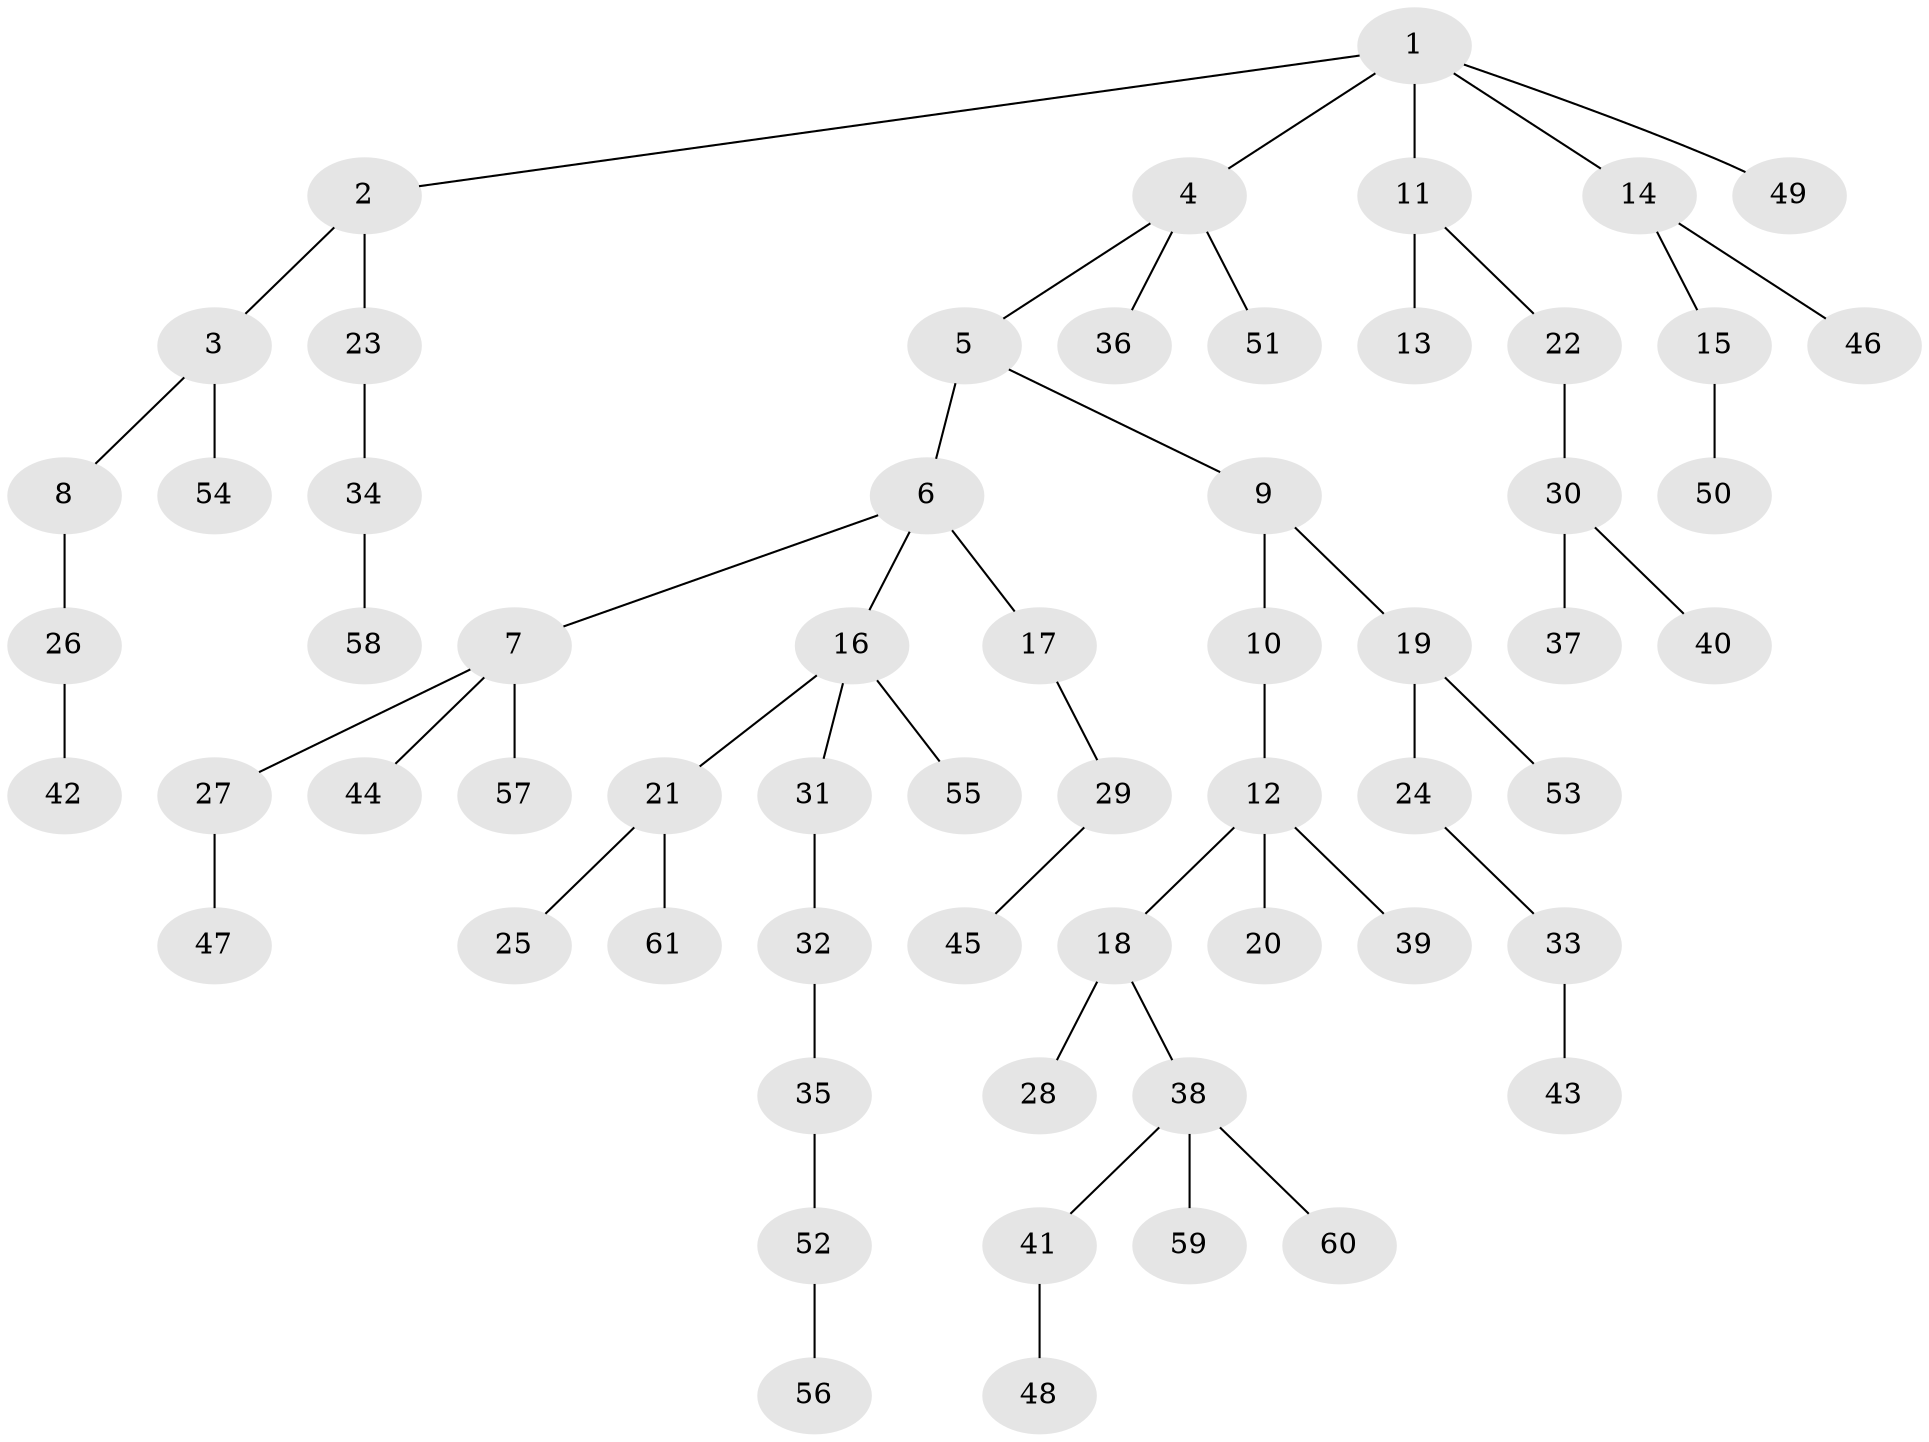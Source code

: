 // original degree distribution, {6: 0.01, 4: 0.08, 5: 0.05, 3: 0.15, 2: 0.19, 1: 0.52}
// Generated by graph-tools (version 1.1) at 2025/51/03/04/25 22:51:49]
// undirected, 61 vertices, 60 edges
graph export_dot {
  node [color=gray90,style=filled];
  1;
  2;
  3;
  4;
  5;
  6;
  7;
  8;
  9;
  10;
  11;
  12;
  13;
  14;
  15;
  16;
  17;
  18;
  19;
  20;
  21;
  22;
  23;
  24;
  25;
  26;
  27;
  28;
  29;
  30;
  31;
  32;
  33;
  34;
  35;
  36;
  37;
  38;
  39;
  40;
  41;
  42;
  43;
  44;
  45;
  46;
  47;
  48;
  49;
  50;
  51;
  52;
  53;
  54;
  55;
  56;
  57;
  58;
  59;
  60;
  61;
  1 -- 2 [weight=1.0];
  1 -- 4 [weight=1.0];
  1 -- 11 [weight=1.0];
  1 -- 14 [weight=1.0];
  1 -- 49 [weight=1.0];
  2 -- 3 [weight=1.0];
  2 -- 23 [weight=1.0];
  3 -- 8 [weight=1.0];
  3 -- 54 [weight=1.0];
  4 -- 5 [weight=1.0];
  4 -- 36 [weight=1.0];
  4 -- 51 [weight=1.0];
  5 -- 6 [weight=1.0];
  5 -- 9 [weight=1.0];
  6 -- 7 [weight=1.0];
  6 -- 16 [weight=1.0];
  6 -- 17 [weight=1.0];
  7 -- 27 [weight=1.0];
  7 -- 44 [weight=1.0];
  7 -- 57 [weight=1.0];
  8 -- 26 [weight=1.0];
  9 -- 10 [weight=1.0];
  9 -- 19 [weight=1.0];
  10 -- 12 [weight=1.0];
  11 -- 13 [weight=2.0];
  11 -- 22 [weight=1.0];
  12 -- 18 [weight=1.0];
  12 -- 20 [weight=1.0];
  12 -- 39 [weight=1.0];
  14 -- 15 [weight=1.0];
  14 -- 46 [weight=1.0];
  15 -- 50 [weight=1.0];
  16 -- 21 [weight=1.0];
  16 -- 31 [weight=1.0];
  16 -- 55 [weight=1.0];
  17 -- 29 [weight=1.0];
  18 -- 28 [weight=1.0];
  18 -- 38 [weight=1.0];
  19 -- 24 [weight=1.0];
  19 -- 53 [weight=1.0];
  21 -- 25 [weight=1.0];
  21 -- 61 [weight=1.0];
  22 -- 30 [weight=1.0];
  23 -- 34 [weight=1.0];
  24 -- 33 [weight=1.0];
  26 -- 42 [weight=1.0];
  27 -- 47 [weight=2.0];
  29 -- 45 [weight=1.0];
  30 -- 37 [weight=1.0];
  30 -- 40 [weight=1.0];
  31 -- 32 [weight=1.0];
  32 -- 35 [weight=1.0];
  33 -- 43 [weight=1.0];
  34 -- 58 [weight=1.0];
  35 -- 52 [weight=1.0];
  38 -- 41 [weight=1.0];
  38 -- 59 [weight=1.0];
  38 -- 60 [weight=1.0];
  41 -- 48 [weight=1.0];
  52 -- 56 [weight=1.0];
}

